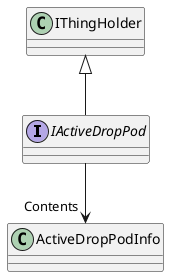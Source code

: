 @startuml
interface IActiveDropPod {
}
IThingHolder <|-- IActiveDropPod
IActiveDropPod --> "Contents" ActiveDropPodInfo
@enduml
